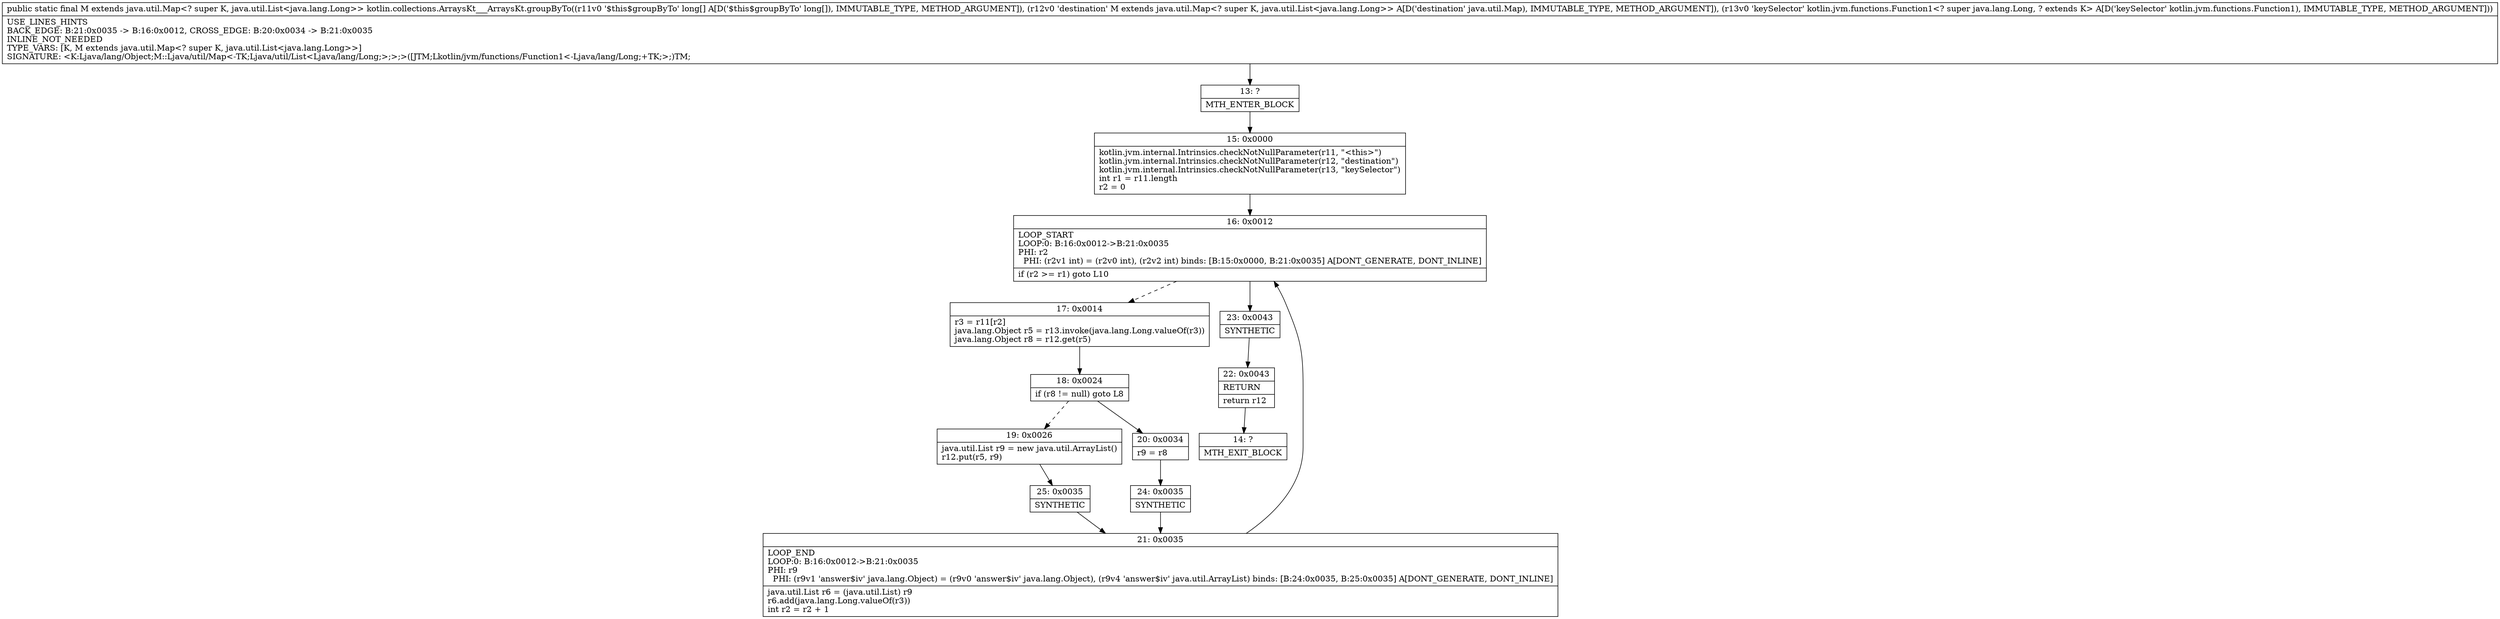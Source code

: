 digraph "CFG forkotlin.collections.ArraysKt___ArraysKt.groupByTo([JLjava\/util\/Map;Lkotlin\/jvm\/functions\/Function1;)Ljava\/util\/Map;" {
Node_13 [shape=record,label="{13\:\ ?|MTH_ENTER_BLOCK\l}"];
Node_15 [shape=record,label="{15\:\ 0x0000|kotlin.jvm.internal.Intrinsics.checkNotNullParameter(r11, \"\<this\>\")\lkotlin.jvm.internal.Intrinsics.checkNotNullParameter(r12, \"destination\")\lkotlin.jvm.internal.Intrinsics.checkNotNullParameter(r13, \"keySelector\")\lint r1 = r11.length\lr2 = 0\l}"];
Node_16 [shape=record,label="{16\:\ 0x0012|LOOP_START\lLOOP:0: B:16:0x0012\-\>B:21:0x0035\lPHI: r2 \l  PHI: (r2v1 int) = (r2v0 int), (r2v2 int) binds: [B:15:0x0000, B:21:0x0035] A[DONT_GENERATE, DONT_INLINE]\l|if (r2 \>= r1) goto L10\l}"];
Node_17 [shape=record,label="{17\:\ 0x0014|r3 = r11[r2]\ljava.lang.Object r5 = r13.invoke(java.lang.Long.valueOf(r3))\ljava.lang.Object r8 = r12.get(r5)\l}"];
Node_18 [shape=record,label="{18\:\ 0x0024|if (r8 != null) goto L8\l}"];
Node_19 [shape=record,label="{19\:\ 0x0026|java.util.List r9 = new java.util.ArrayList()\lr12.put(r5, r9)\l}"];
Node_25 [shape=record,label="{25\:\ 0x0035|SYNTHETIC\l}"];
Node_21 [shape=record,label="{21\:\ 0x0035|LOOP_END\lLOOP:0: B:16:0x0012\-\>B:21:0x0035\lPHI: r9 \l  PHI: (r9v1 'answer$iv' java.lang.Object) = (r9v0 'answer$iv' java.lang.Object), (r9v4 'answer$iv' java.util.ArrayList) binds: [B:24:0x0035, B:25:0x0035] A[DONT_GENERATE, DONT_INLINE]\l|java.util.List r6 = (java.util.List) r9\lr6.add(java.lang.Long.valueOf(r3))\lint r2 = r2 + 1\l}"];
Node_20 [shape=record,label="{20\:\ 0x0034|r9 = r8\l}"];
Node_24 [shape=record,label="{24\:\ 0x0035|SYNTHETIC\l}"];
Node_23 [shape=record,label="{23\:\ 0x0043|SYNTHETIC\l}"];
Node_22 [shape=record,label="{22\:\ 0x0043|RETURN\l|return r12\l}"];
Node_14 [shape=record,label="{14\:\ ?|MTH_EXIT_BLOCK\l}"];
MethodNode[shape=record,label="{public static final M extends java.util.Map\<? super K, java.util.List\<java.lang.Long\>\> kotlin.collections.ArraysKt___ArraysKt.groupByTo((r11v0 '$this$groupByTo' long[] A[D('$this$groupByTo' long[]), IMMUTABLE_TYPE, METHOD_ARGUMENT]), (r12v0 'destination' M extends java.util.Map\<? super K, java.util.List\<java.lang.Long\>\> A[D('destination' java.util.Map), IMMUTABLE_TYPE, METHOD_ARGUMENT]), (r13v0 'keySelector' kotlin.jvm.functions.Function1\<? super java.lang.Long, ? extends K\> A[D('keySelector' kotlin.jvm.functions.Function1), IMMUTABLE_TYPE, METHOD_ARGUMENT]))  | USE_LINES_HINTS\lBACK_EDGE: B:21:0x0035 \-\> B:16:0x0012, CROSS_EDGE: B:20:0x0034 \-\> B:21:0x0035\lINLINE_NOT_NEEDED\lTYPE_VARS: [K, M extends java.util.Map\<? super K, java.util.List\<java.lang.Long\>\>]\lSIGNATURE: \<K:Ljava\/lang\/Object;M::Ljava\/util\/Map\<\-TK;Ljava\/util\/List\<Ljava\/lang\/Long;\>;\>;\>([JTM;Lkotlin\/jvm\/functions\/Function1\<\-Ljava\/lang\/Long;+TK;\>;)TM;\l}"];
MethodNode -> Node_13;Node_13 -> Node_15;
Node_15 -> Node_16;
Node_16 -> Node_17[style=dashed];
Node_16 -> Node_23;
Node_17 -> Node_18;
Node_18 -> Node_19[style=dashed];
Node_18 -> Node_20;
Node_19 -> Node_25;
Node_25 -> Node_21;
Node_21 -> Node_16;
Node_20 -> Node_24;
Node_24 -> Node_21;
Node_23 -> Node_22;
Node_22 -> Node_14;
}

